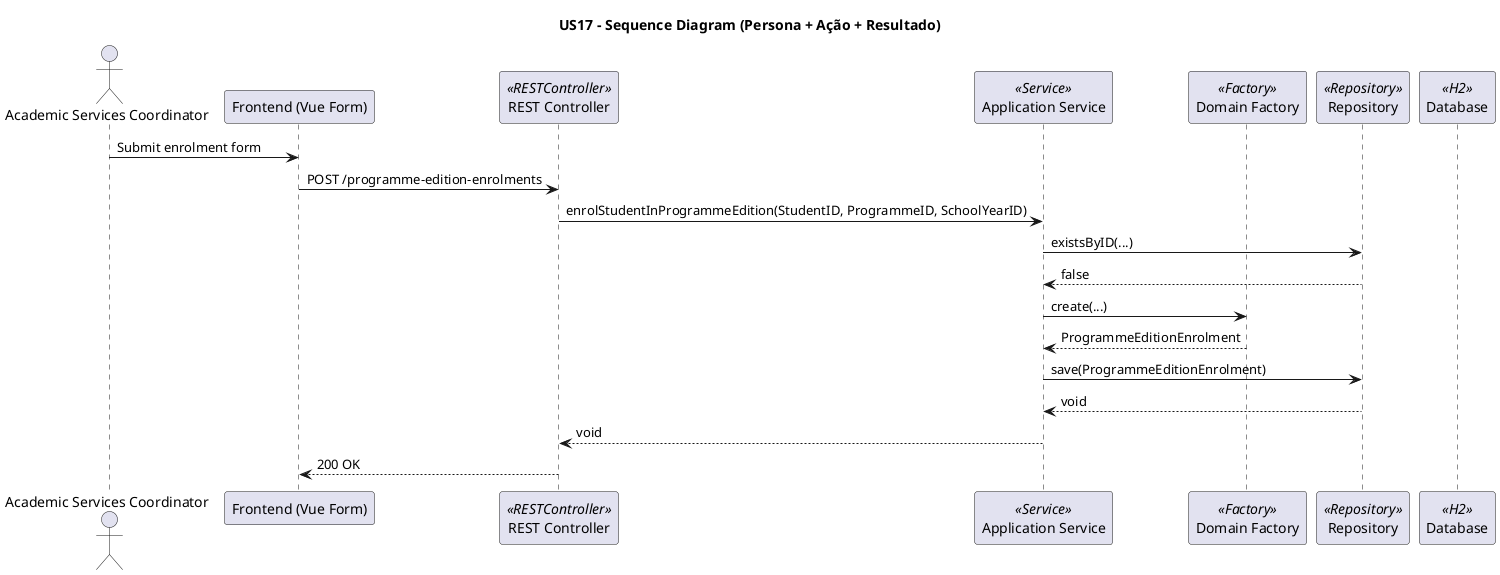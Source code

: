 
@startuml
title US17 - Sequence Diagram (Persona + Ação + Resultado)

actor ASC as "Academic Services Coordinator"

participant "Frontend (Vue Form)" as Frontend
participant "REST Controller" as Controller <<RESTController>>
participant "Application Service" as Service <<Service>>
participant "Domain Factory" as Factory <<Factory>>
participant "Repository" as Repository <<Repository>>
participant "Database" as DB <<H2>>

ASC -> Frontend : Submit enrolment form
Frontend -> Controller : POST /programme-edition-enrolments
Controller -> Service : enrolStudentInProgrammeEdition(StudentID, ProgrammeID, SchoolYearID)
Service -> Repository : existsByID(...)
Repository --> Service : false
Service -> Factory : create(...)
Factory --> Service : ProgrammeEditionEnrolment
Service -> Repository : save(ProgrammeEditionEnrolment)
Repository --> Service : void
Service --> Controller : void
Controller --> Frontend : 200 OK

@enduml
